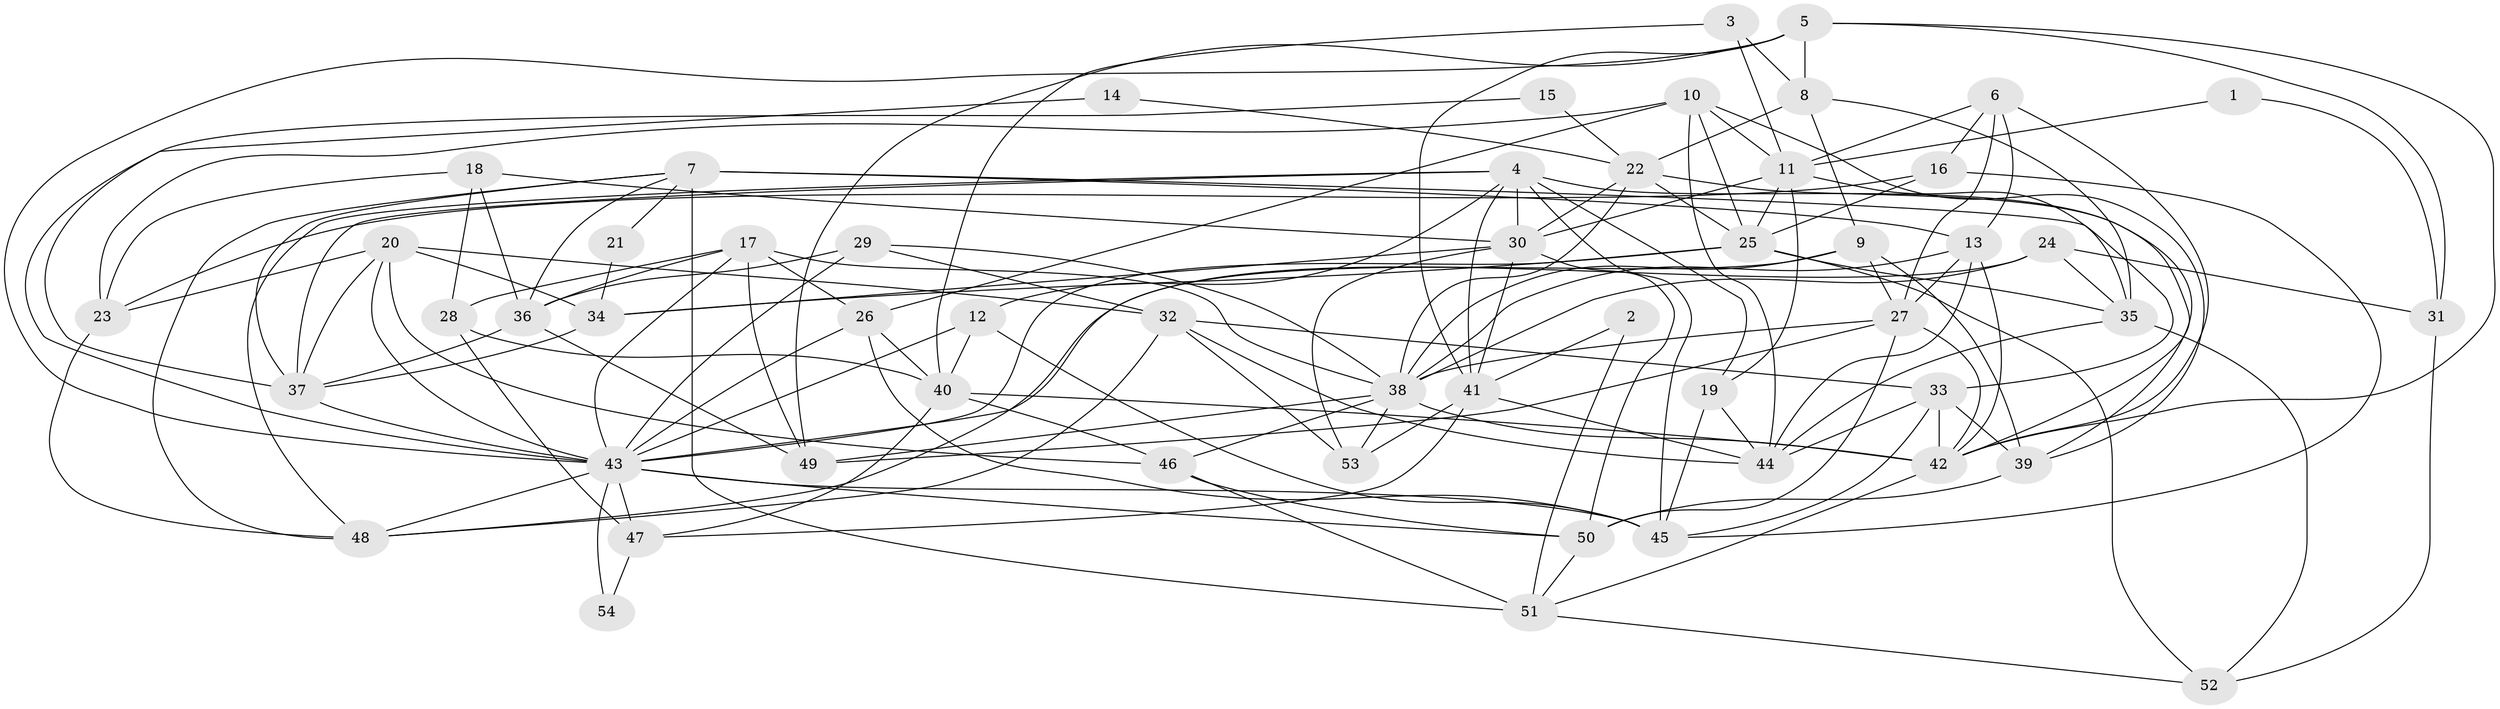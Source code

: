 // original degree distribution, {3: 0.205607476635514, 2: 0.19626168224299065, 4: 0.2523364485981308, 7: 0.04672897196261682, 6: 0.102803738317757, 5: 0.17757009345794392, 8: 0.018691588785046728}
// Generated by graph-tools (version 1.1) at 2025/26/03/09/25 03:26:09]
// undirected, 54 vertices, 150 edges
graph export_dot {
graph [start="1"]
  node [color=gray90,style=filled];
  1;
  2;
  3;
  4;
  5;
  6;
  7;
  8;
  9;
  10;
  11;
  12;
  13;
  14;
  15;
  16;
  17;
  18;
  19;
  20;
  21;
  22;
  23;
  24;
  25;
  26;
  27;
  28;
  29;
  30;
  31;
  32;
  33;
  34;
  35;
  36;
  37;
  38;
  39;
  40;
  41;
  42;
  43;
  44;
  45;
  46;
  47;
  48;
  49;
  50;
  51;
  52;
  53;
  54;
  1 -- 11 [weight=1.0];
  1 -- 31 [weight=1.0];
  2 -- 41 [weight=2.0];
  2 -- 51 [weight=1.0];
  3 -- 8 [weight=1.0];
  3 -- 11 [weight=1.0];
  3 -- 40 [weight=1.0];
  4 -- 12 [weight=1.0];
  4 -- 19 [weight=1.0];
  4 -- 30 [weight=1.0];
  4 -- 37 [weight=1.0];
  4 -- 39 [weight=1.0];
  4 -- 41 [weight=1.0];
  4 -- 45 [weight=1.0];
  4 -- 48 [weight=1.0];
  5 -- 8 [weight=1.0];
  5 -- 31 [weight=1.0];
  5 -- 41 [weight=1.0];
  5 -- 42 [weight=1.0];
  5 -- 43 [weight=1.0];
  5 -- 49 [weight=1.0];
  6 -- 11 [weight=1.0];
  6 -- 13 [weight=1.0];
  6 -- 16 [weight=1.0];
  6 -- 27 [weight=1.0];
  6 -- 42 [weight=1.0];
  7 -- 13 [weight=1.0];
  7 -- 21 [weight=1.0];
  7 -- 33 [weight=1.0];
  7 -- 36 [weight=1.0];
  7 -- 37 [weight=1.0];
  7 -- 48 [weight=1.0];
  7 -- 51 [weight=3.0];
  8 -- 9 [weight=1.0];
  8 -- 22 [weight=2.0];
  8 -- 35 [weight=1.0];
  9 -- 27 [weight=1.0];
  9 -- 38 [weight=2.0];
  9 -- 39 [weight=1.0];
  9 -- 48 [weight=1.0];
  10 -- 11 [weight=1.0];
  10 -- 23 [weight=1.0];
  10 -- 25 [weight=1.0];
  10 -- 26 [weight=1.0];
  10 -- 39 [weight=1.0];
  10 -- 44 [weight=1.0];
  11 -- 19 [weight=1.0];
  11 -- 25 [weight=1.0];
  11 -- 30 [weight=1.0];
  11 -- 35 [weight=1.0];
  12 -- 40 [weight=1.0];
  12 -- 43 [weight=1.0];
  12 -- 45 [weight=1.0];
  13 -- 27 [weight=1.0];
  13 -- 38 [weight=1.0];
  13 -- 42 [weight=1.0];
  13 -- 44 [weight=1.0];
  14 -- 22 [weight=1.0];
  14 -- 37 [weight=1.0];
  15 -- 22 [weight=1.0];
  15 -- 43 [weight=1.0];
  16 -- 23 [weight=1.0];
  16 -- 25 [weight=1.0];
  16 -- 45 [weight=1.0];
  17 -- 26 [weight=1.0];
  17 -- 28 [weight=1.0];
  17 -- 36 [weight=1.0];
  17 -- 38 [weight=1.0];
  17 -- 43 [weight=1.0];
  17 -- 49 [weight=1.0];
  18 -- 23 [weight=1.0];
  18 -- 28 [weight=1.0];
  18 -- 30 [weight=1.0];
  18 -- 36 [weight=1.0];
  19 -- 44 [weight=1.0];
  19 -- 45 [weight=1.0];
  20 -- 23 [weight=1.0];
  20 -- 32 [weight=1.0];
  20 -- 34 [weight=1.0];
  20 -- 37 [weight=1.0];
  20 -- 43 [weight=1.0];
  20 -- 46 [weight=1.0];
  21 -- 34 [weight=1.0];
  22 -- 25 [weight=1.0];
  22 -- 30 [weight=1.0];
  22 -- 38 [weight=1.0];
  22 -- 42 [weight=1.0];
  23 -- 48 [weight=1.0];
  24 -- 31 [weight=1.0];
  24 -- 35 [weight=1.0];
  24 -- 38 [weight=1.0];
  24 -- 43 [weight=1.0];
  25 -- 34 [weight=1.0];
  25 -- 35 [weight=1.0];
  25 -- 43 [weight=1.0];
  25 -- 52 [weight=1.0];
  26 -- 40 [weight=1.0];
  26 -- 43 [weight=1.0];
  26 -- 45 [weight=1.0];
  27 -- 38 [weight=1.0];
  27 -- 42 [weight=1.0];
  27 -- 49 [weight=1.0];
  27 -- 50 [weight=1.0];
  28 -- 40 [weight=1.0];
  28 -- 47 [weight=1.0];
  29 -- 32 [weight=1.0];
  29 -- 36 [weight=1.0];
  29 -- 38 [weight=1.0];
  29 -- 43 [weight=1.0];
  30 -- 34 [weight=1.0];
  30 -- 41 [weight=1.0];
  30 -- 50 [weight=1.0];
  30 -- 53 [weight=1.0];
  31 -- 52 [weight=1.0];
  32 -- 33 [weight=1.0];
  32 -- 44 [weight=1.0];
  32 -- 48 [weight=1.0];
  32 -- 53 [weight=1.0];
  33 -- 39 [weight=2.0];
  33 -- 42 [weight=1.0];
  33 -- 44 [weight=1.0];
  33 -- 45 [weight=1.0];
  34 -- 37 [weight=1.0];
  35 -- 44 [weight=1.0];
  35 -- 52 [weight=1.0];
  36 -- 37 [weight=2.0];
  36 -- 49 [weight=1.0];
  37 -- 43 [weight=1.0];
  38 -- 42 [weight=2.0];
  38 -- 46 [weight=1.0];
  38 -- 49 [weight=1.0];
  38 -- 53 [weight=1.0];
  39 -- 50 [weight=1.0];
  40 -- 42 [weight=1.0];
  40 -- 46 [weight=1.0];
  40 -- 47 [weight=1.0];
  41 -- 44 [weight=1.0];
  41 -- 47 [weight=1.0];
  41 -- 53 [weight=1.0];
  42 -- 51 [weight=2.0];
  43 -- 45 [weight=1.0];
  43 -- 47 [weight=1.0];
  43 -- 48 [weight=1.0];
  43 -- 50 [weight=1.0];
  43 -- 54 [weight=1.0];
  46 -- 50 [weight=1.0];
  46 -- 51 [weight=1.0];
  47 -- 54 [weight=1.0];
  50 -- 51 [weight=1.0];
  51 -- 52 [weight=1.0];
}
